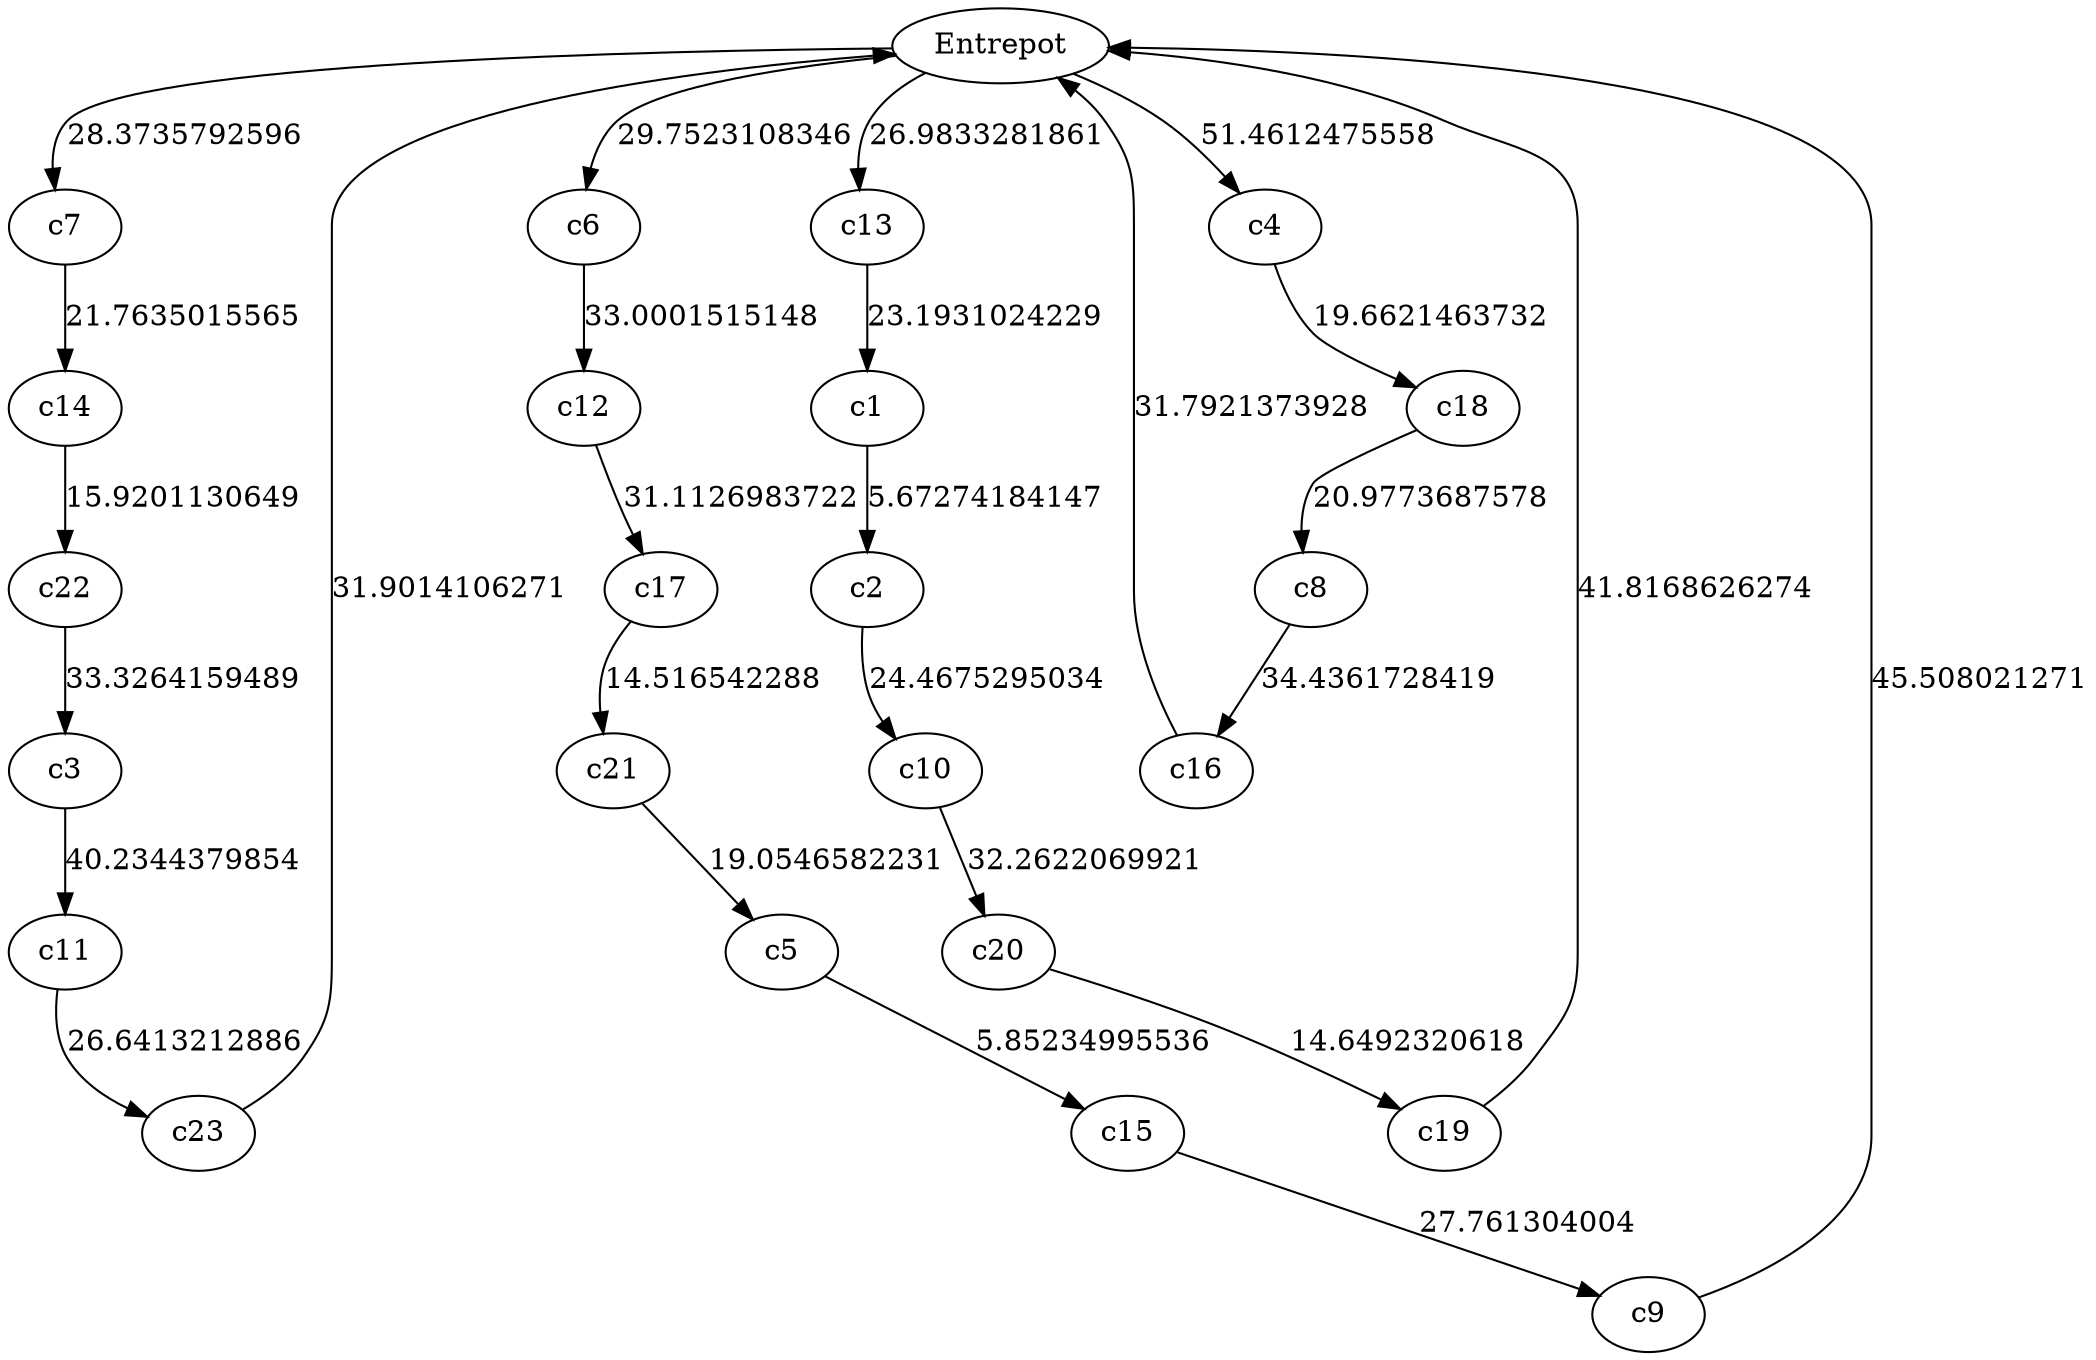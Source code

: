 digraph G { 
Entrepot -> c7 [label="28.3735792596"];
c7 -> c14 [label="21.7635015565"];
c14 -> c22 [label="15.9201130649"];
c22 -> c3 [label="33.3264159489"];
c3 -> c11 [label="40.2344379854"];
c11 -> c23 [label="26.6413212886"];
c23 -> Entrepot [label="31.9014106271"];
Entrepot -> c13 [label="26.9833281861"];
c13 -> c1 [label="23.1931024229"];
c1 -> c2 [label="5.67274184147"];
c2 -> c10 [label="24.4675295034"];
c10 -> c20 [label="32.2622069921"];
c20 -> c19 [label="14.6492320618"];
c19 -> Entrepot [label="41.8168626274"];
Entrepot -> c4 [label="51.4612475558"];
c4 -> c18 [label="19.6621463732"];
c18 -> c8 [label="20.9773687578"];
c8 -> c16 [label="34.4361728419"];
c16 -> Entrepot [label="31.7921373928"];
Entrepot -> c6 [label="29.7523108346"];
c6 -> c12 [label="33.0001515148"];
c12 -> c17 [label="31.1126983722"];
c17 -> c21 [label="14.516542288"];
c21 -> c5 [label="19.0546582231"];
c5 -> c15 [label="5.85234995536"];
c15 -> c9 [label="27.761304004"];
c9 -> Entrepot [label="45.508021271"];
}
